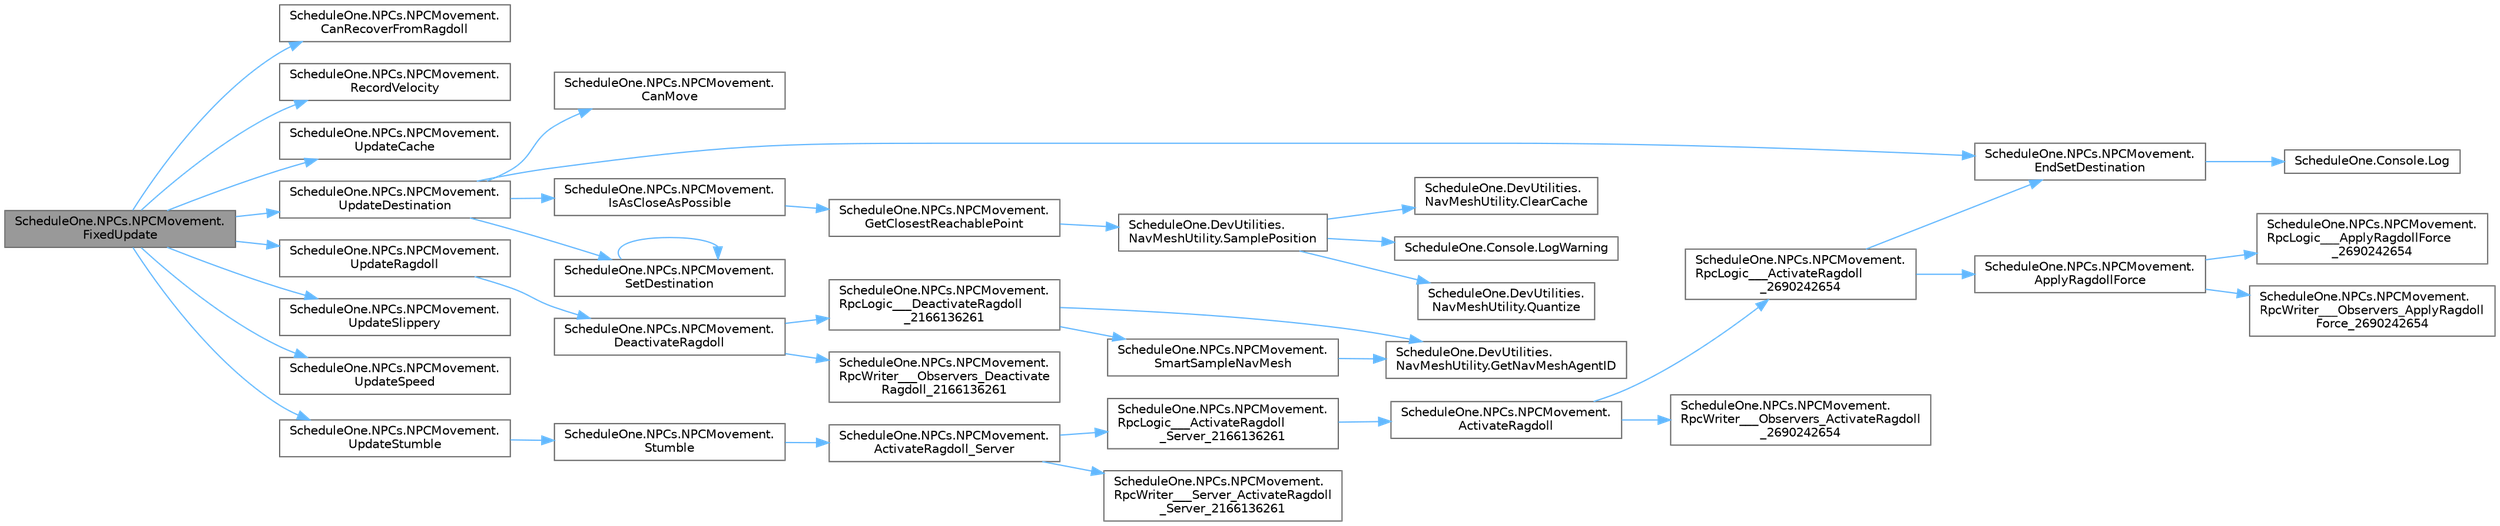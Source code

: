digraph "ScheduleOne.NPCs.NPCMovement.FixedUpdate"
{
 // LATEX_PDF_SIZE
  bgcolor="transparent";
  edge [fontname=Helvetica,fontsize=10,labelfontname=Helvetica,labelfontsize=10];
  node [fontname=Helvetica,fontsize=10,shape=box,height=0.2,width=0.4];
  rankdir="LR";
  Node1 [id="Node000001",label="ScheduleOne.NPCs.NPCMovement.\lFixedUpdate",height=0.2,width=0.4,color="gray40", fillcolor="grey60", style="filled", fontcolor="black",tooltip=" "];
  Node1 -> Node2 [id="edge1_Node000001_Node000002",color="steelblue1",style="solid",tooltip=" "];
  Node2 [id="Node000002",label="ScheduleOne.NPCs.NPCMovement.\lCanRecoverFromRagdoll",height=0.2,width=0.4,color="grey40", fillcolor="white", style="filled",URL="$class_schedule_one_1_1_n_p_cs_1_1_n_p_c_movement.html#a2c56ba043b51c119137660f997d9417b",tooltip=" "];
  Node1 -> Node3 [id="edge2_Node000001_Node000003",color="steelblue1",style="solid",tooltip=" "];
  Node3 [id="Node000003",label="ScheduleOne.NPCs.NPCMovement.\lRecordVelocity",height=0.2,width=0.4,color="grey40", fillcolor="white", style="filled",URL="$class_schedule_one_1_1_n_p_cs_1_1_n_p_c_movement.html#a3e47c3aed2a1381717543d7671fadc45",tooltip=" "];
  Node1 -> Node4 [id="edge3_Node000001_Node000004",color="steelblue1",style="solid",tooltip=" "];
  Node4 [id="Node000004",label="ScheduleOne.NPCs.NPCMovement.\lUpdateCache",height=0.2,width=0.4,color="grey40", fillcolor="white", style="filled",URL="$class_schedule_one_1_1_n_p_cs_1_1_n_p_c_movement.html#abf147e717d91dc022ea58cc2e6e85ab2",tooltip=" "];
  Node1 -> Node5 [id="edge4_Node000001_Node000005",color="steelblue1",style="solid",tooltip=" "];
  Node5 [id="Node000005",label="ScheduleOne.NPCs.NPCMovement.\lUpdateDestination",height=0.2,width=0.4,color="grey40", fillcolor="white", style="filled",URL="$class_schedule_one_1_1_n_p_cs_1_1_n_p_c_movement.html#a0bce060079dc277a4ede996dd4196287",tooltip=" "];
  Node5 -> Node6 [id="edge5_Node000005_Node000006",color="steelblue1",style="solid",tooltip=" "];
  Node6 [id="Node000006",label="ScheduleOne.NPCs.NPCMovement.\lCanMove",height=0.2,width=0.4,color="grey40", fillcolor="white", style="filled",URL="$class_schedule_one_1_1_n_p_cs_1_1_n_p_c_movement.html#ad7057e1c9d93535d263ba72a71e9d319",tooltip=" "];
  Node5 -> Node7 [id="edge6_Node000005_Node000007",color="steelblue1",style="solid",tooltip=" "];
  Node7 [id="Node000007",label="ScheduleOne.NPCs.NPCMovement.\lEndSetDestination",height=0.2,width=0.4,color="grey40", fillcolor="white", style="filled",URL="$class_schedule_one_1_1_n_p_cs_1_1_n_p_c_movement.html#ac675949990b54623efcc561f30f0e9cb",tooltip=" "];
  Node7 -> Node8 [id="edge7_Node000007_Node000008",color="steelblue1",style="solid",tooltip=" "];
  Node8 [id="Node000008",label="ScheduleOne.Console.Log",height=0.2,width=0.4,color="grey40", fillcolor="white", style="filled",URL="$class_schedule_one_1_1_console.html#afb218907244d12f7d08b1c1831fa1f8c",tooltip=" "];
  Node5 -> Node9 [id="edge8_Node000005_Node000009",color="steelblue1",style="solid",tooltip=" "];
  Node9 [id="Node000009",label="ScheduleOne.NPCs.NPCMovement.\lIsAsCloseAsPossible",height=0.2,width=0.4,color="grey40", fillcolor="white", style="filled",URL="$class_schedule_one_1_1_n_p_cs_1_1_n_p_c_movement.html#a86514a3dcd05d4e11549689c0d11cf2e",tooltip=" "];
  Node9 -> Node10 [id="edge9_Node000009_Node000010",color="steelblue1",style="solid",tooltip=" "];
  Node10 [id="Node000010",label="ScheduleOne.NPCs.NPCMovement.\lGetClosestReachablePoint",height=0.2,width=0.4,color="grey40", fillcolor="white", style="filled",URL="$class_schedule_one_1_1_n_p_cs_1_1_n_p_c_movement.html#ad5c60035b3e14e0a01abdee2c19838be",tooltip=" "];
  Node10 -> Node11 [id="edge10_Node000010_Node000011",color="steelblue1",style="solid",tooltip=" "];
  Node11 [id="Node000011",label="ScheduleOne.DevUtilities.\lNavMeshUtility.SamplePosition",height=0.2,width=0.4,color="grey40", fillcolor="white", style="filled",URL="$class_schedule_one_1_1_dev_utilities_1_1_nav_mesh_utility.html#ab1c71af5ffb7825626a983580ecbd17c",tooltip=" "];
  Node11 -> Node12 [id="edge11_Node000011_Node000012",color="steelblue1",style="solid",tooltip=" "];
  Node12 [id="Node000012",label="ScheduleOne.DevUtilities.\lNavMeshUtility.ClearCache",height=0.2,width=0.4,color="grey40", fillcolor="white", style="filled",URL="$class_schedule_one_1_1_dev_utilities_1_1_nav_mesh_utility.html#a02b6ecb1059e46e6cc5fea613d5265f3",tooltip=" "];
  Node11 -> Node13 [id="edge12_Node000011_Node000013",color="steelblue1",style="solid",tooltip=" "];
  Node13 [id="Node000013",label="ScheduleOne.Console.LogWarning",height=0.2,width=0.4,color="grey40", fillcolor="white", style="filled",URL="$class_schedule_one_1_1_console.html#a4af4a471d16b1029b44a8121bf41d45c",tooltip=" "];
  Node11 -> Node14 [id="edge13_Node000011_Node000014",color="steelblue1",style="solid",tooltip=" "];
  Node14 [id="Node000014",label="ScheduleOne.DevUtilities.\lNavMeshUtility.Quantize",height=0.2,width=0.4,color="grey40", fillcolor="white", style="filled",URL="$class_schedule_one_1_1_dev_utilities_1_1_nav_mesh_utility.html#ae52b43707c4a373f9e826bcd662948f5",tooltip=" "];
  Node5 -> Node15 [id="edge14_Node000005_Node000015",color="steelblue1",style="solid",tooltip=" "];
  Node15 [id="Node000015",label="ScheduleOne.NPCs.NPCMovement.\lSetDestination",height=0.2,width=0.4,color="grey40", fillcolor="white", style="filled",URL="$class_schedule_one_1_1_n_p_cs_1_1_n_p_c_movement.html#aae04c33c22e0bb3273588d418eb8e9ad",tooltip=" "];
  Node15 -> Node15 [id="edge15_Node000015_Node000015",color="steelblue1",style="solid",tooltip=" "];
  Node1 -> Node16 [id="edge16_Node000001_Node000016",color="steelblue1",style="solid",tooltip=" "];
  Node16 [id="Node000016",label="ScheduleOne.NPCs.NPCMovement.\lUpdateRagdoll",height=0.2,width=0.4,color="grey40", fillcolor="white", style="filled",URL="$class_schedule_one_1_1_n_p_cs_1_1_n_p_c_movement.html#a5c7bee0dac43ce9798a49157790869bf",tooltip=" "];
  Node16 -> Node17 [id="edge17_Node000016_Node000017",color="steelblue1",style="solid",tooltip=" "];
  Node17 [id="Node000017",label="ScheduleOne.NPCs.NPCMovement.\lDeactivateRagdoll",height=0.2,width=0.4,color="grey40", fillcolor="white", style="filled",URL="$class_schedule_one_1_1_n_p_cs_1_1_n_p_c_movement.html#affc46f944f17d283fa54c75dd9dab71e",tooltip=" "];
  Node17 -> Node18 [id="edge18_Node000017_Node000018",color="steelblue1",style="solid",tooltip=" "];
  Node18 [id="Node000018",label="ScheduleOne.NPCs.NPCMovement.\lRpcLogic___DeactivateRagdoll\l_2166136261",height=0.2,width=0.4,color="grey40", fillcolor="white", style="filled",URL="$class_schedule_one_1_1_n_p_cs_1_1_n_p_c_movement.html#afec543afebd644176673d60e772c23c2",tooltip=" "];
  Node18 -> Node19 [id="edge19_Node000018_Node000019",color="steelblue1",style="solid",tooltip=" "];
  Node19 [id="Node000019",label="ScheduleOne.DevUtilities.\lNavMeshUtility.GetNavMeshAgentID",height=0.2,width=0.4,color="grey40", fillcolor="white", style="filled",URL="$class_schedule_one_1_1_dev_utilities_1_1_nav_mesh_utility.html#a71d96649a485c85d75ab38b42f6fe117",tooltip=" "];
  Node18 -> Node20 [id="edge20_Node000018_Node000020",color="steelblue1",style="solid",tooltip=" "];
  Node20 [id="Node000020",label="ScheduleOne.NPCs.NPCMovement.\lSmartSampleNavMesh",height=0.2,width=0.4,color="grey40", fillcolor="white", style="filled",URL="$class_schedule_one_1_1_n_p_cs_1_1_n_p_c_movement.html#ae05c0695b44c4e715862c7325eaa12f2",tooltip=" "];
  Node20 -> Node19 [id="edge21_Node000020_Node000019",color="steelblue1",style="solid",tooltip=" "];
  Node17 -> Node21 [id="edge22_Node000017_Node000021",color="steelblue1",style="solid",tooltip=" "];
  Node21 [id="Node000021",label="ScheduleOne.NPCs.NPCMovement.\lRpcWriter___Observers_Deactivate\lRagdoll_2166136261",height=0.2,width=0.4,color="grey40", fillcolor="white", style="filled",URL="$class_schedule_one_1_1_n_p_cs_1_1_n_p_c_movement.html#a1b103141e065d9bcf5e4f88a0d301779",tooltip=" "];
  Node1 -> Node22 [id="edge23_Node000001_Node000022",color="steelblue1",style="solid",tooltip=" "];
  Node22 [id="Node000022",label="ScheduleOne.NPCs.NPCMovement.\lUpdateSlippery",height=0.2,width=0.4,color="grey40", fillcolor="white", style="filled",URL="$class_schedule_one_1_1_n_p_cs_1_1_n_p_c_movement.html#ad3da2815578c579c85f7994a7db1b7fe",tooltip=" "];
  Node1 -> Node23 [id="edge24_Node000001_Node000023",color="steelblue1",style="solid",tooltip=" "];
  Node23 [id="Node000023",label="ScheduleOne.NPCs.NPCMovement.\lUpdateSpeed",height=0.2,width=0.4,color="grey40", fillcolor="white", style="filled",URL="$class_schedule_one_1_1_n_p_cs_1_1_n_p_c_movement.html#a2106121908000ddfe5403115446e969a",tooltip=" "];
  Node1 -> Node24 [id="edge25_Node000001_Node000024",color="steelblue1",style="solid",tooltip=" "];
  Node24 [id="Node000024",label="ScheduleOne.NPCs.NPCMovement.\lUpdateStumble",height=0.2,width=0.4,color="grey40", fillcolor="white", style="filled",URL="$class_schedule_one_1_1_n_p_cs_1_1_n_p_c_movement.html#a0700c6d09468aaac946729ce1a897294",tooltip=" "];
  Node24 -> Node25 [id="edge26_Node000024_Node000025",color="steelblue1",style="solid",tooltip=" "];
  Node25 [id="Node000025",label="ScheduleOne.NPCs.NPCMovement.\lStumble",height=0.2,width=0.4,color="grey40", fillcolor="white", style="filled",URL="$class_schedule_one_1_1_n_p_cs_1_1_n_p_c_movement.html#ae90e4ccaa5249ed3faeec5fbcd36bd65",tooltip=" "];
  Node25 -> Node26 [id="edge27_Node000025_Node000026",color="steelblue1",style="solid",tooltip=" "];
  Node26 [id="Node000026",label="ScheduleOne.NPCs.NPCMovement.\lActivateRagdoll_Server",height=0.2,width=0.4,color="grey40", fillcolor="white", style="filled",URL="$class_schedule_one_1_1_n_p_cs_1_1_n_p_c_movement.html#a87e2bcfc6d690342d02fddb73f504ce4",tooltip=" "];
  Node26 -> Node27 [id="edge28_Node000026_Node000027",color="steelblue1",style="solid",tooltip=" "];
  Node27 [id="Node000027",label="ScheduleOne.NPCs.NPCMovement.\lRpcLogic___ActivateRagdoll\l_Server_2166136261",height=0.2,width=0.4,color="grey40", fillcolor="white", style="filled",URL="$class_schedule_one_1_1_n_p_cs_1_1_n_p_c_movement.html#a343bb8a2335c835cbc0b24fd30414c3d",tooltip=" "];
  Node27 -> Node28 [id="edge29_Node000027_Node000028",color="steelblue1",style="solid",tooltip=" "];
  Node28 [id="Node000028",label="ScheduleOne.NPCs.NPCMovement.\lActivateRagdoll",height=0.2,width=0.4,color="grey40", fillcolor="white", style="filled",URL="$class_schedule_one_1_1_n_p_cs_1_1_n_p_c_movement.html#a396240db3e736c2044062ae44fbb4d37",tooltip=" "];
  Node28 -> Node29 [id="edge30_Node000028_Node000029",color="steelblue1",style="solid",tooltip=" "];
  Node29 [id="Node000029",label="ScheduleOne.NPCs.NPCMovement.\lRpcLogic___ActivateRagdoll\l_2690242654",height=0.2,width=0.4,color="grey40", fillcolor="white", style="filled",URL="$class_schedule_one_1_1_n_p_cs_1_1_n_p_c_movement.html#a19117ab2e30e0cebc8a9434306b7e96f",tooltip=" "];
  Node29 -> Node30 [id="edge31_Node000029_Node000030",color="steelblue1",style="solid",tooltip=" "];
  Node30 [id="Node000030",label="ScheduleOne.NPCs.NPCMovement.\lApplyRagdollForce",height=0.2,width=0.4,color="grey40", fillcolor="white", style="filled",URL="$class_schedule_one_1_1_n_p_cs_1_1_n_p_c_movement.html#a3910859c51b2d862f58f39ad1e9d512d",tooltip=" "];
  Node30 -> Node31 [id="edge32_Node000030_Node000031",color="steelblue1",style="solid",tooltip=" "];
  Node31 [id="Node000031",label="ScheduleOne.NPCs.NPCMovement.\lRpcLogic___ApplyRagdollForce\l_2690242654",height=0.2,width=0.4,color="grey40", fillcolor="white", style="filled",URL="$class_schedule_one_1_1_n_p_cs_1_1_n_p_c_movement.html#a16d9a69bc1d1b4a878d2be94ae97b0dd",tooltip=" "];
  Node30 -> Node32 [id="edge33_Node000030_Node000032",color="steelblue1",style="solid",tooltip=" "];
  Node32 [id="Node000032",label="ScheduleOne.NPCs.NPCMovement.\lRpcWriter___Observers_ApplyRagdoll\lForce_2690242654",height=0.2,width=0.4,color="grey40", fillcolor="white", style="filled",URL="$class_schedule_one_1_1_n_p_cs_1_1_n_p_c_movement.html#a5f9d7398ea301af4f3858504d63ba814",tooltip=" "];
  Node29 -> Node7 [id="edge34_Node000029_Node000007",color="steelblue1",style="solid",tooltip=" "];
  Node28 -> Node33 [id="edge35_Node000028_Node000033",color="steelblue1",style="solid",tooltip=" "];
  Node33 [id="Node000033",label="ScheduleOne.NPCs.NPCMovement.\lRpcWriter___Observers_ActivateRagdoll\l_2690242654",height=0.2,width=0.4,color="grey40", fillcolor="white", style="filled",URL="$class_schedule_one_1_1_n_p_cs_1_1_n_p_c_movement.html#a91cfad0bc830e8ed7c89417d2b8ddd83",tooltip=" "];
  Node26 -> Node34 [id="edge36_Node000026_Node000034",color="steelblue1",style="solid",tooltip=" "];
  Node34 [id="Node000034",label="ScheduleOne.NPCs.NPCMovement.\lRpcWriter___Server_ActivateRagdoll\l_Server_2166136261",height=0.2,width=0.4,color="grey40", fillcolor="white", style="filled",URL="$class_schedule_one_1_1_n_p_cs_1_1_n_p_c_movement.html#a31e8dad0b77300142145b068926a82f6",tooltip=" "];
}
